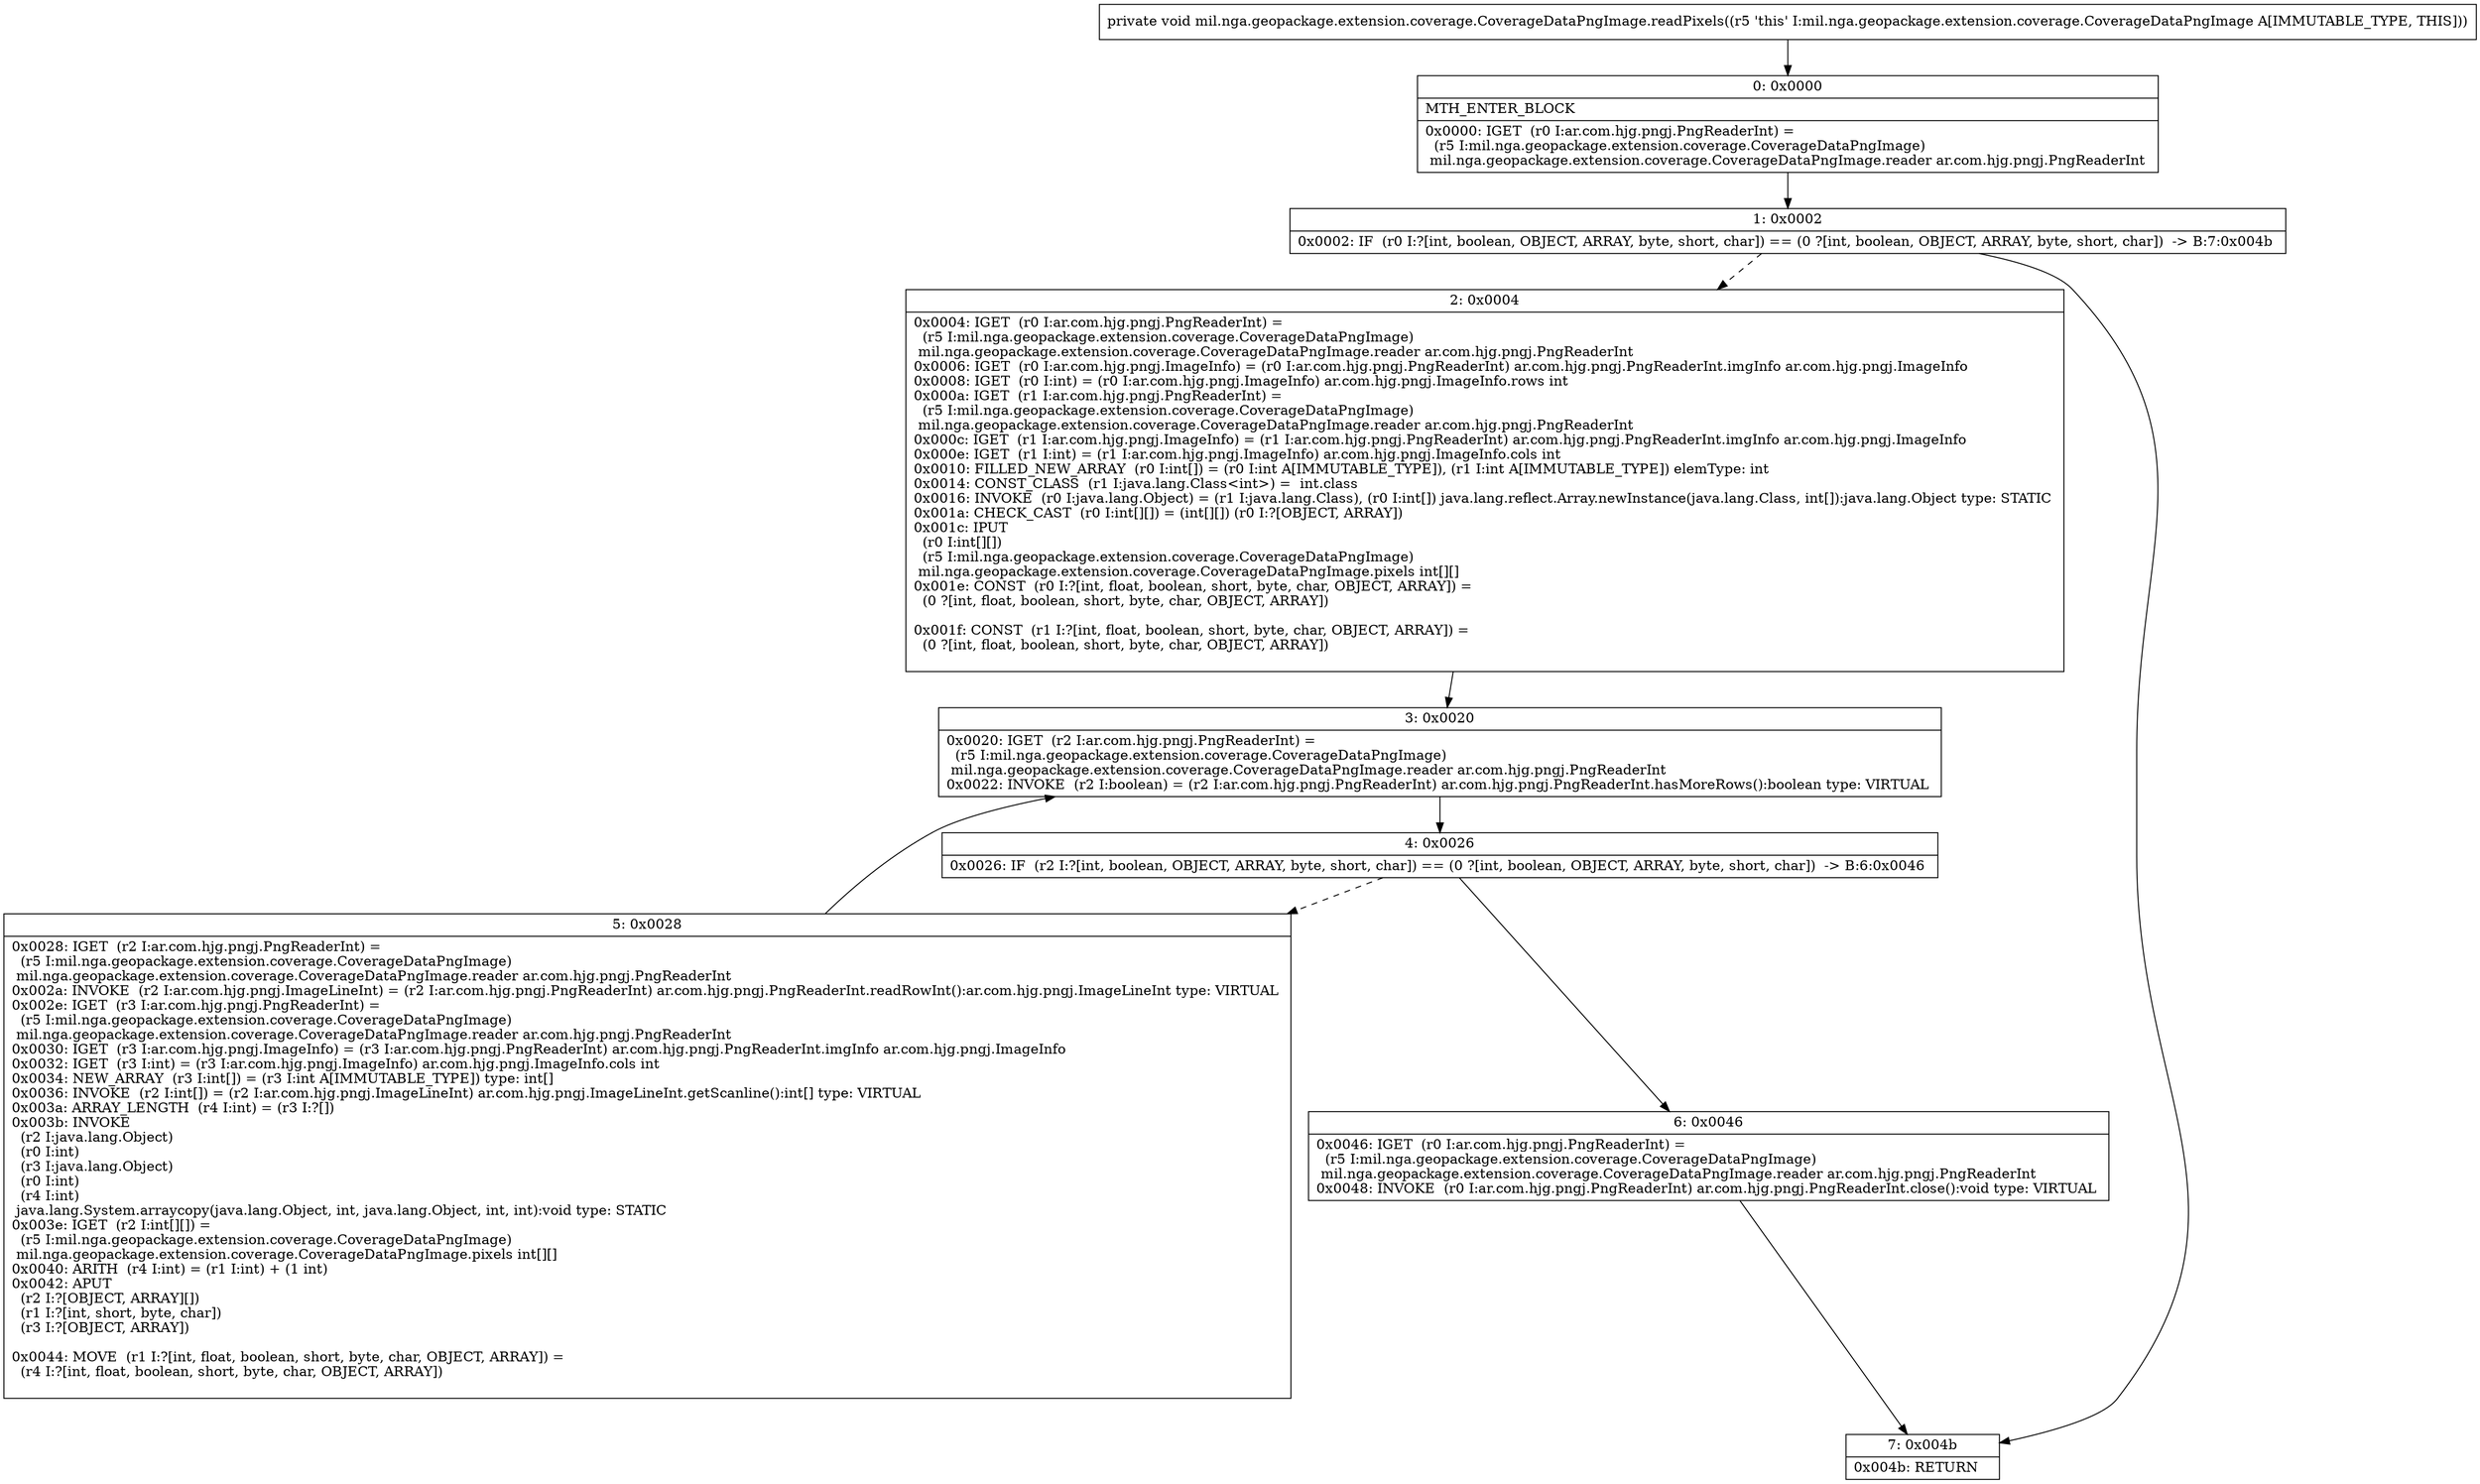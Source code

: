 digraph "CFG formil.nga.geopackage.extension.coverage.CoverageDataPngImage.readPixels()V" {
Node_0 [shape=record,label="{0\:\ 0x0000|MTH_ENTER_BLOCK\l|0x0000: IGET  (r0 I:ar.com.hjg.pngj.PngReaderInt) = \l  (r5 I:mil.nga.geopackage.extension.coverage.CoverageDataPngImage)\l mil.nga.geopackage.extension.coverage.CoverageDataPngImage.reader ar.com.hjg.pngj.PngReaderInt \l}"];
Node_1 [shape=record,label="{1\:\ 0x0002|0x0002: IF  (r0 I:?[int, boolean, OBJECT, ARRAY, byte, short, char]) == (0 ?[int, boolean, OBJECT, ARRAY, byte, short, char])  \-\> B:7:0x004b \l}"];
Node_2 [shape=record,label="{2\:\ 0x0004|0x0004: IGET  (r0 I:ar.com.hjg.pngj.PngReaderInt) = \l  (r5 I:mil.nga.geopackage.extension.coverage.CoverageDataPngImage)\l mil.nga.geopackage.extension.coverage.CoverageDataPngImage.reader ar.com.hjg.pngj.PngReaderInt \l0x0006: IGET  (r0 I:ar.com.hjg.pngj.ImageInfo) = (r0 I:ar.com.hjg.pngj.PngReaderInt) ar.com.hjg.pngj.PngReaderInt.imgInfo ar.com.hjg.pngj.ImageInfo \l0x0008: IGET  (r0 I:int) = (r0 I:ar.com.hjg.pngj.ImageInfo) ar.com.hjg.pngj.ImageInfo.rows int \l0x000a: IGET  (r1 I:ar.com.hjg.pngj.PngReaderInt) = \l  (r5 I:mil.nga.geopackage.extension.coverage.CoverageDataPngImage)\l mil.nga.geopackage.extension.coverage.CoverageDataPngImage.reader ar.com.hjg.pngj.PngReaderInt \l0x000c: IGET  (r1 I:ar.com.hjg.pngj.ImageInfo) = (r1 I:ar.com.hjg.pngj.PngReaderInt) ar.com.hjg.pngj.PngReaderInt.imgInfo ar.com.hjg.pngj.ImageInfo \l0x000e: IGET  (r1 I:int) = (r1 I:ar.com.hjg.pngj.ImageInfo) ar.com.hjg.pngj.ImageInfo.cols int \l0x0010: FILLED_NEW_ARRAY  (r0 I:int[]) = (r0 I:int A[IMMUTABLE_TYPE]), (r1 I:int A[IMMUTABLE_TYPE]) elemType: int \l0x0014: CONST_CLASS  (r1 I:java.lang.Class\<int\>) =  int.class \l0x0016: INVOKE  (r0 I:java.lang.Object) = (r1 I:java.lang.Class), (r0 I:int[]) java.lang.reflect.Array.newInstance(java.lang.Class, int[]):java.lang.Object type: STATIC \l0x001a: CHECK_CAST  (r0 I:int[][]) = (int[][]) (r0 I:?[OBJECT, ARRAY]) \l0x001c: IPUT  \l  (r0 I:int[][])\l  (r5 I:mil.nga.geopackage.extension.coverage.CoverageDataPngImage)\l mil.nga.geopackage.extension.coverage.CoverageDataPngImage.pixels int[][] \l0x001e: CONST  (r0 I:?[int, float, boolean, short, byte, char, OBJECT, ARRAY]) = \l  (0 ?[int, float, boolean, short, byte, char, OBJECT, ARRAY])\l \l0x001f: CONST  (r1 I:?[int, float, boolean, short, byte, char, OBJECT, ARRAY]) = \l  (0 ?[int, float, boolean, short, byte, char, OBJECT, ARRAY])\l \l}"];
Node_3 [shape=record,label="{3\:\ 0x0020|0x0020: IGET  (r2 I:ar.com.hjg.pngj.PngReaderInt) = \l  (r5 I:mil.nga.geopackage.extension.coverage.CoverageDataPngImage)\l mil.nga.geopackage.extension.coverage.CoverageDataPngImage.reader ar.com.hjg.pngj.PngReaderInt \l0x0022: INVOKE  (r2 I:boolean) = (r2 I:ar.com.hjg.pngj.PngReaderInt) ar.com.hjg.pngj.PngReaderInt.hasMoreRows():boolean type: VIRTUAL \l}"];
Node_4 [shape=record,label="{4\:\ 0x0026|0x0026: IF  (r2 I:?[int, boolean, OBJECT, ARRAY, byte, short, char]) == (0 ?[int, boolean, OBJECT, ARRAY, byte, short, char])  \-\> B:6:0x0046 \l}"];
Node_5 [shape=record,label="{5\:\ 0x0028|0x0028: IGET  (r2 I:ar.com.hjg.pngj.PngReaderInt) = \l  (r5 I:mil.nga.geopackage.extension.coverage.CoverageDataPngImage)\l mil.nga.geopackage.extension.coverage.CoverageDataPngImage.reader ar.com.hjg.pngj.PngReaderInt \l0x002a: INVOKE  (r2 I:ar.com.hjg.pngj.ImageLineInt) = (r2 I:ar.com.hjg.pngj.PngReaderInt) ar.com.hjg.pngj.PngReaderInt.readRowInt():ar.com.hjg.pngj.ImageLineInt type: VIRTUAL \l0x002e: IGET  (r3 I:ar.com.hjg.pngj.PngReaderInt) = \l  (r5 I:mil.nga.geopackage.extension.coverage.CoverageDataPngImage)\l mil.nga.geopackage.extension.coverage.CoverageDataPngImage.reader ar.com.hjg.pngj.PngReaderInt \l0x0030: IGET  (r3 I:ar.com.hjg.pngj.ImageInfo) = (r3 I:ar.com.hjg.pngj.PngReaderInt) ar.com.hjg.pngj.PngReaderInt.imgInfo ar.com.hjg.pngj.ImageInfo \l0x0032: IGET  (r3 I:int) = (r3 I:ar.com.hjg.pngj.ImageInfo) ar.com.hjg.pngj.ImageInfo.cols int \l0x0034: NEW_ARRAY  (r3 I:int[]) = (r3 I:int A[IMMUTABLE_TYPE]) type: int[] \l0x0036: INVOKE  (r2 I:int[]) = (r2 I:ar.com.hjg.pngj.ImageLineInt) ar.com.hjg.pngj.ImageLineInt.getScanline():int[] type: VIRTUAL \l0x003a: ARRAY_LENGTH  (r4 I:int) = (r3 I:?[]) \l0x003b: INVOKE  \l  (r2 I:java.lang.Object)\l  (r0 I:int)\l  (r3 I:java.lang.Object)\l  (r0 I:int)\l  (r4 I:int)\l java.lang.System.arraycopy(java.lang.Object, int, java.lang.Object, int, int):void type: STATIC \l0x003e: IGET  (r2 I:int[][]) = \l  (r5 I:mil.nga.geopackage.extension.coverage.CoverageDataPngImage)\l mil.nga.geopackage.extension.coverage.CoverageDataPngImage.pixels int[][] \l0x0040: ARITH  (r4 I:int) = (r1 I:int) + (1 int) \l0x0042: APUT  \l  (r2 I:?[OBJECT, ARRAY][])\l  (r1 I:?[int, short, byte, char])\l  (r3 I:?[OBJECT, ARRAY])\l \l0x0044: MOVE  (r1 I:?[int, float, boolean, short, byte, char, OBJECT, ARRAY]) = \l  (r4 I:?[int, float, boolean, short, byte, char, OBJECT, ARRAY])\l \l}"];
Node_6 [shape=record,label="{6\:\ 0x0046|0x0046: IGET  (r0 I:ar.com.hjg.pngj.PngReaderInt) = \l  (r5 I:mil.nga.geopackage.extension.coverage.CoverageDataPngImage)\l mil.nga.geopackage.extension.coverage.CoverageDataPngImage.reader ar.com.hjg.pngj.PngReaderInt \l0x0048: INVOKE  (r0 I:ar.com.hjg.pngj.PngReaderInt) ar.com.hjg.pngj.PngReaderInt.close():void type: VIRTUAL \l}"];
Node_7 [shape=record,label="{7\:\ 0x004b|0x004b: RETURN   \l}"];
MethodNode[shape=record,label="{private void mil.nga.geopackage.extension.coverage.CoverageDataPngImage.readPixels((r5 'this' I:mil.nga.geopackage.extension.coverage.CoverageDataPngImage A[IMMUTABLE_TYPE, THIS])) }"];
MethodNode -> Node_0;
Node_0 -> Node_1;
Node_1 -> Node_2[style=dashed];
Node_1 -> Node_7;
Node_2 -> Node_3;
Node_3 -> Node_4;
Node_4 -> Node_5[style=dashed];
Node_4 -> Node_6;
Node_5 -> Node_3;
Node_6 -> Node_7;
}

